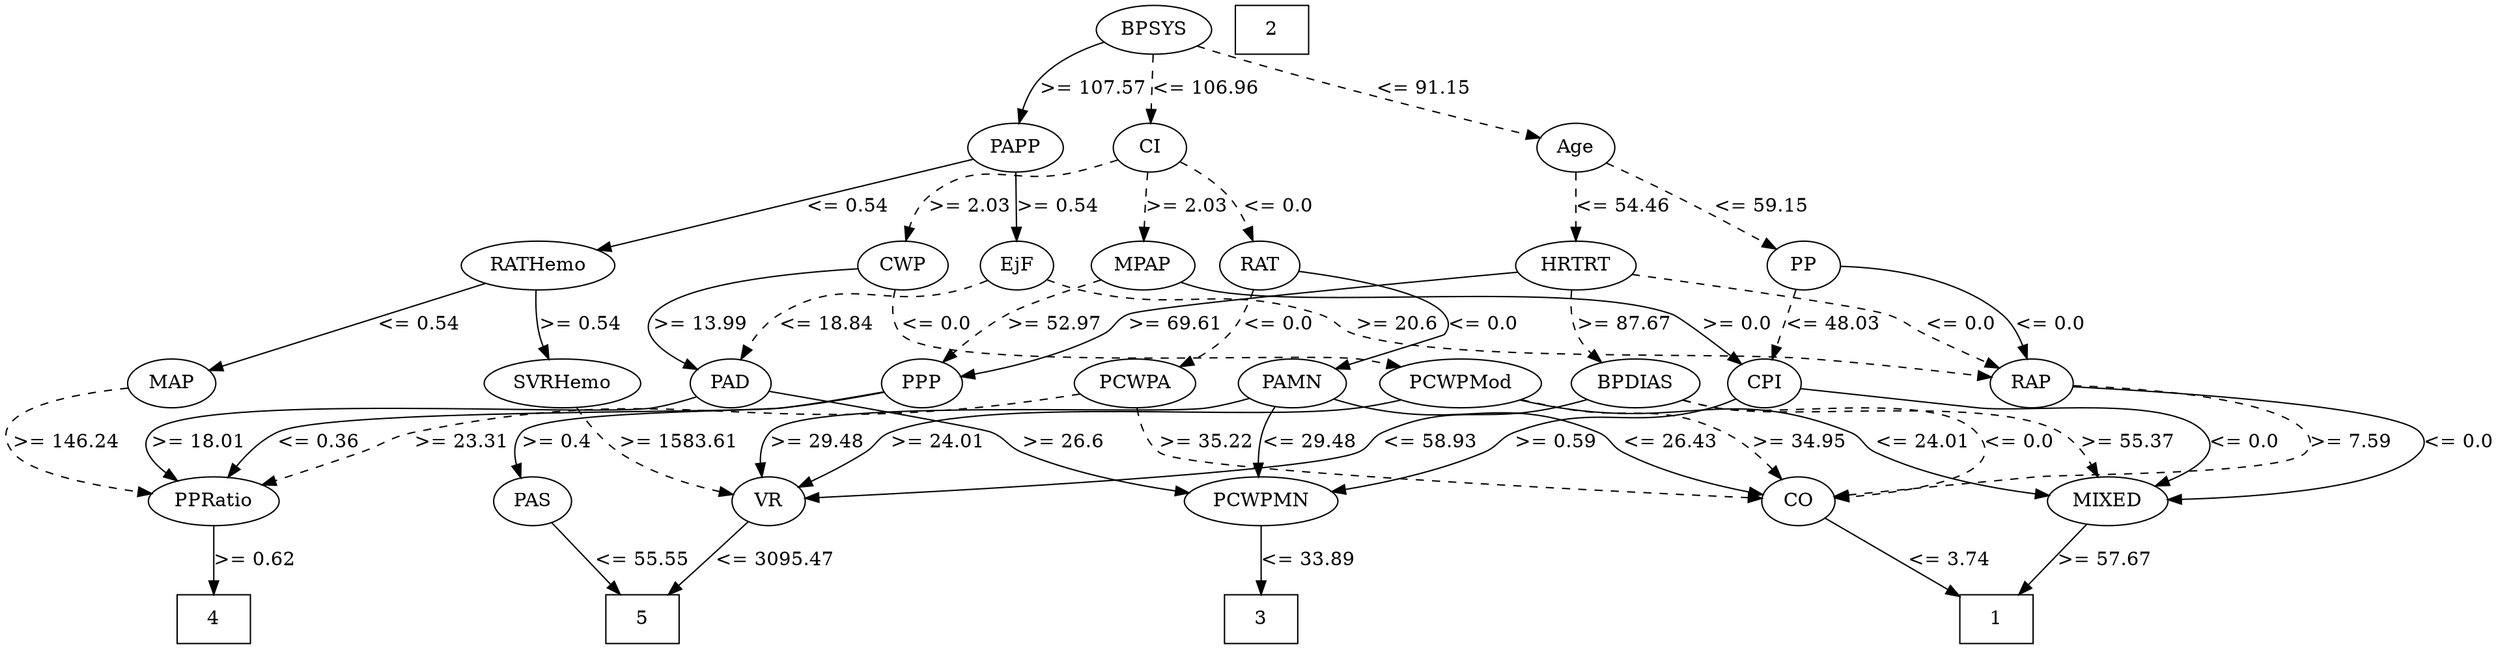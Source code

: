 strict digraph G {
	graph [bb="0,0,1475.4,471"];
	node [label="\N"];
	1	[height=0.5,
		pos="1135.4,18",
		shape=box,
		width=0.75];
	2	[height=0.5,
		pos="793.37,453",
		shape=box,
		width=0.75];
	3	[height=0.5,
		pos="605.37,18",
		shape=box,
		width=0.75];
	4	[height=0.5,
		pos="123.37,18",
		shape=box,
		width=0.75];
	5	[height=0.5,
		pos="363.37,18",
		shape=box,
		width=0.75];
	RAP	[height=0.5,
		pos="1299.4,192",
		width=0.77778];
	CO	[height=0.5,
		pos="996.37,105",
		width=0.75];
	RAP -> CO	[label=">= 7.59",
		lp="1372.9,148.5",
		op=">=",
		param=7.59,
		pos="e,1023.1,108.19 1321.4,180.44 1339.4,170.44 1360,154.92 1347.4,141 1342.1,135.21 1122.4,116.43 1033.3,109.03",
		style=dashed];
	MIXED	[height=0.5,
		pos="1249.4,105",
		width=1.125];
	RAP -> MIXED	[label="<= 0.0",
		lp="1456.4,148.5",
		op="<=",
		param=0.0,
		pos="e,1289.6,107.94 1327.5,189.88 1374.4,187 1460.9,176.8 1431.4,141 1415,121.12 1347.8,112.42 1299.8,108.68",
		style=solid];
	CO -> 1	[label="<= 3.74",
		lp="1095.9,61.5",
		op="<=",
		param=3.74,
		pos="e,1108.3,35.531 1015.7,92.181 1037.3,78.943 1072.9,57.202 1099.6,40.85",
		style=solid];
	MIXED -> 1	[label=">= 57.67",
		lp="1224.4,61.5",
		op=">=",
		param=57.67,
		pos="e,1158.5,36.271 1229.5,89.194 1212.2,76.292 1186.8,57.359 1166.8,42.407",
		style=solid];
	PAS	[height=0.5,
		pos="315.37,105",
		width=0.75];
	PAS -> 5	[label="<= 55.55",
		lp="368.37,61.5",
		op="<=",
		param=55.55,
		pos="e,353.72,36.083 324.4,88.012 331.26,75.862 340.84,58.898 348.78,44.83",
		style=solid];
	PAD	[height=0.5,
		pos="452.37,192",
		width=0.79437];
	PCWPMN	[height=0.5,
		pos="605.37,105",
		width=1.3902];
	PAD -> PCWPMN	[label=">= 26.6",
		lp="475.87,148.5",
		op=">=",
		param=26.6,
		pos="e,568.37,117.21 447.73,173.82 445.95,163.18 445.88,149.9 453.37,141 480.49,108.79 505.44,132.84 546.37,123 550.39,122.03 554.55,\
120.97 558.71,119.86",
		style=solid];
	PPRatio	[height=0.5,
		pos="123.37,105",
		width=1.1013];
	PAD -> PPRatio	[label=">= 18.01",
		lp="112.37,148.5",
		op=">=",
		param=18.01,
		pos="e,101.62,120.29 431.15,179.87 425.81,177.53 419.99,175.36 414.37,174 378.9,165.4 111.46,182.51 86.37,156 77.97,147.13 84.225,136.33 \
93.82,127.04",
		style=solid];
	PCWPMN -> 3	[label="<= 33.89",
		lp="631.37,61.5",
		op="<=",
		param=33.89,
		pos="e,605.37,36.175 605.37,86.799 605.37,75.163 605.37,59.548 605.37,46.237",
		style=solid];
	PPRatio -> 4	[label=">= 0.62",
		lp="145.87,61.5",
		op=">=",
		param=0.62,
		pos="e,123.37,36.175 123.37,86.799 123.37,75.163 123.37,59.548 123.37,46.237",
		style=solid];
	PAMN	[height=0.5,
		pos="715.37,192",
		width=1.0139];
	PAMN -> CO	[label="<= 26.43",
		lp="772.37,148.5",
		op="<=",
		param=26.43,
		pos="e,969.29,106.93 721.53,173.83 726.48,162.62 734.56,148.69 746.37,141 780.66,118.66 898,110.29 958.95,107.39",
		style=solid];
	PAMN -> PCWPMN	[label="<= 29.48",
		lp="622.37,148.5",
		op="<=",
		param=29.48,
		pos="e,596.22,122.9 687.32,180.07 681.43,177.93 675.23,175.8 669.37,174 637.43,164.19 616.98,182.31 596.37,156 591.19,149.39 591.11,140.77 \
593.05,132.56",
		style=solid];
	VR	[height=0.5,
		pos="510.37,105",
		width=0.75];
	PAMN -> VR	[label=">= 29.48",
		lp="562.37,148.5",
		op=">=",
		param=29.48,
		pos="e,514.81,123.13 687.95,179.75 681.91,177.59 675.48,175.52 669.37,174 611.49,159.57 585.16,190.31 536.37,156 528.26,150.3 522.5,141.27 \
518.49,132.45",
		style=solid];
	VR -> 5	[label="<= 3095.47",
		lp="478.87,61.5",
		op="<=",
		param=3095.47,
		pos="e,390.62,34.754 490.55,92.537 467.28,79.084 428.24,56.509 399.54,39.913",
		style=solid];
	CWP	[height=0.5,
		pos="530.37,279",
		width=0.84854];
	CWP -> PAD	[label=">= 13.99",
		lp="470.37,235.5",
		op=">=",
		param=13.99,
		pos="e,444.17,209.58 500.74,274.4 481.16,270.31 456.88,261.59 444.37,243 439.75,236.13 439.61,227.54 441.28,219.43",
		style=solid];
	PCWPMod	[height=0.5,
		pos="880.37,192",
		width=1.4444];
	CWP -> PCWPMod	[label="<= 0.0",
		lp="609.37,235.5",
		op="<=",
		param=0.0,
		pos="e,833.69,200 547.06,263.69 563.91,249.3 587.81,229.08 590.37,228 660.35,198.4 684.97,219.33 760.37,210 781,207.45 803.57,204.33 \
823.52,201.47",
		style=dashed];
	PCWPMod -> CO	[label=">= 34.95",
		lp="991.37,148.5",
		op=">=",
		param=34.95,
		pos="e,984.06,121.29 911.77,177.53 923.74,171.72 937.19,164.33 948.37,156 958.82,148.21 969.01,138.07 977.3,128.95",
		style=dashed];
	PCWPMod -> MIXED	[label="<= 24.01",
		lp="1133.4,148.5",
		op="<=",
		param=24.01,
		pos="e,1213,113.14 929.11,185.4 968.59,180.1 1025.3,170.72 1073.4,156 1089.2,151.16 1091.7,146.33 1107.4,141 1138.7,130.31 1175,121.42 \
1203,115.28",
		style=solid];
	PCWPMod -> VR	[label=">= 24.01",
		lp="847.37,148.5",
		op=">=",
		param=24.01,
		pos="e,530.44,117.07 854.96,176.25 844.5,170.09 832.29,162.8 821.37,156 811.01,149.55 809.94,144.89 798.37,141 691.95,105.19 654.99,151.46 \
546.37,123 544.2,122.43 542,121.73 539.81,120.95",
		style=solid];
	PCWPA	[height=0.5,
		pos="546.37,192",
		width=1.1555];
	PCWPA -> CO	[label=">= 35.22",
		lp="702.37,148.5",
		op=">=",
		param=35.22,
		pos="e,969.12,105.53 578.37,180.31 605.73,171.12 641.72,158.9 648.37,156 661.31,150.36 662.88,145.18 676.37,141 775.08,110.43 898.13,\
105.76 958.87,105.52",
		style=dashed];
	PCWPA -> PPRatio	[label=">= 23.31",
		lp="187.37,148.5",
		op=">=",
		param=23.31,
		pos="e,131.4,123.09 515,180.03 507.06,177.66 498.47,175.43 490.37,174 418.26,161.27 226.05,190.32 161.37,156 151.15,150.58 142.88,141.06 \
136.69,131.78",
		style=dashed];
	CI	[height=0.5,
		pos="710.37,366",
		width=0.75];
	CI -> CWP	[label=">= 2.03",
		lp="670.87,322.5",
		op=">=",
		param=2.03,
		pos="e,554.39,290.47 691.18,353.14 673.27,342.37 645.6,326.46 620.37,315 598.87,305.23 592.36,305.62 570.37,297 568.18,296.14 565.92,\
295.24 563.66,294.31",
		style=dashed];
	MPAP	[height=0.5,
		pos="786.37,279",
		width=0.97491];
	CI -> MPAP	[label=">= 2.03",
		lp="784.87,322.5",
		op=">=",
		param=2.03,
		pos="e,775.9,296.48 727.11,351.82 734.59,345.57 743.29,337.78 750.37,330 757.42,322.25 764.35,313.11 770.21,304.77",
		style=dashed];
	RAT	[height=0.5,
		pos="705.37,279",
		width=0.76389];
	CI -> RAT	[label="<= 0.0",
		lp="727.37,322.5",
		op="<=",
		param=0.0,
		pos="e,706.38,297.18 709.36,347.8 708.67,336.16 707.76,320.55 706.97,307.24",
		style=dashed];
	PPP	[height=0.5,
		pos="633.37,192",
		width=0.75];
	MPAP -> PPP	[label=">= 52.97",
		lp="794.37,235.5",
		op=">=",
		param=52.97,
		pos="e,653.97,203.72 779.35,261.08 773.89,249.99 765.22,236.1 753.37,228 721.84,206.46 705.54,222.23 669.37,210 667.46,209.35 665.51,\
208.63 663.56,207.86",
		style=dashed];
	CPI	[height=0.5,
		pos="1169.4,192",
		width=0.75];
	MPAP -> CPI	[label=">= 0.0",
		lp="1029.4,235.5",
		op=">=",
		param=0.0,
		pos="e,1144.6,199.51 820.08,273.62 857.69,268.29 920.12,258.08 972.37,243 989.82,237.97 992.95,233.12 1010.4,228 1049.9,216.38 1061.1,\
219 1101.4,210 1112.3,207.56 1124.1,204.69 1134.7,202.01",
		style=solid];
	RAT -> PAMN	[label="<= 0.0",
		lp="730.37,235.5",
		op="<=",
		param=0.0,
		pos="e,713.35,210.18 707.39,260.8 708.76,249.16 710.6,233.55 712.17,220.24",
		style=solid];
	RAT -> PCWPA	[label="<= 0.0",
		lp="674.37,235.5",
		op="<=",
		param=0.0,
		pos="e,577.75,203.92 688.34,264.78 673.95,254 652.53,238.84 632.37,228 618.18,220.37 601.97,213.36 587.47,207.65",
		style=dashed];
	SVRHemo	[height=0.5,
		pos="355.37,192",
		width=1.3902];
	SVRHemo -> VR	[label=">= 1583.61",
		lp="410.87,148.5",
		op=">=",
		param=1583.61,
		pos="e,483.27,106.6 359.24,173.86 362.56,162.95 368.43,149.37 378.37,141 404.95,118.64 444.34,110.41 473.17,107.46",
		style=dashed];
	BPSYS	[height=0.5,
		pos="710.37,453",
		width=1.0471];
	BPSYS -> CI	[label="<= 106.96",
		lp="739.37,409.5",
		op="<=",
		param=106.96,
		pos="e,710.37,384.18 710.37,434.8 710.37,423.16 710.37,407.55 710.37,394.24",
		style=dashed];
	PAPP	[height=0.5,
		pos="574.37,366",
		width=0.88889];
	BPSYS -> PAPP	[label=">= 107.57",
		lp="677.37,409.5",
		op=">=",
		param=107.57,
		pos="e,593.57,380.59 686.26,438.98 674.68,432.57 660.67,424.61 648.37,417 632.8,407.36 615.84,395.97 602.09,386.5",
		style=solid];
	Age	[height=0.5,
		pos="1055.4,366",
		width=0.75];
	BPSYS -> Age	[label="<= 91.15",
		lp="904.37,409.5",
		op="<=",
		param=91.15,
		pos="e,1029.6,371.78 739.02,441.01 745.04,438.88 751.38,436.76 757.37,435 850.84,407.55 963.49,384.5 1019.8,373.66",
		style=dashed];
	RATHemo	[height=0.5,
		pos="355.37,279",
		width=1.375];
	PAPP -> RATHemo	[label="<= 0.54",
		lp="500.87,322.5",
		op="<=",
		param=0.54,
		pos="e,387.86,292.61 548.82,355.08 511.61,340.64 442.07,313.65 397.29,296.27",
		style=solid];
	EjF	[height=0.5,
		pos="606.37,279",
		width=0.75];
	PAPP -> EjF	[label=">= 0.54",
		lp="597.87,322.5",
		op=">=",
		param=0.54,
		pos="e,590.14,293.71 571.84,347.76 571.08,337.85 571.33,325.35 575.37,315 577.28,310.12 580.2,305.47 583.49,301.25",
		style=solid];
	HRTRT	[height=0.5,
		pos="1055.4,279",
		width=1.1013];
	Age -> HRTRT	[label="<= 54.46",
		lp="1081.4,322.5",
		op="<=",
		param=54.46,
		pos="e,1055.4,297.18 1055.4,347.8 1055.4,336.16 1055.4,320.55 1055.4,307.24",
		style=dashed];
	PP	[height=0.5,
		pos="1163.4,279",
		width=0.75];
	Age -> PP	[label="<= 59.15",
		lp="1153.4,322.5",
		op="<=",
		param=59.15,
		pos="e,1149.5,294.85 1075.5,353.81 1086.5,347.36 1100.1,338.81 1111.4,330 1122.2,321.58 1133.2,311.23 1142.4,302.13",
		style=dashed];
	BPDIAS	[height=0.5,
		pos="1050.4,192",
		width=1.1735];
	BPDIAS -> CO	[label="<= 0.0",
		lp="1050.4,148.5",
		op="<=",
		param=0.0,
		pos="e,1009,121.29 1042,173.94 1037,164.09 1030.2,151.59 1023.4,141 1020.9,137.13 1018,133.15 1015.2,129.32",
		style=dashed];
	BPDIAS -> MIXED	[label=">= 55.37",
		lp="1264.4,148.5",
		op=">=",
		param=55.37,
		pos="e,1246,123.36 1087.5,183.28 1101.9,180.34 1118.4,176.97 1133.4,174 1175.1,165.73 1194.1,182.51 1227.4,156 1234.6,150.22 1239.5,141.57 \
1242.9,133.08",
		style=dashed];
	BPDIAS -> VR	[label="<= 58.93",
		lp="918.37,148.5",
		op="<=",
		param=58.93,
		pos="e,530.42,117.13 1009.5,187.04 976.56,182.68 929.81,173.77 892.37,156 882.65,151.39 883.43,144.81 873.37,141 805.3,115.25 616.92,\
140.87 546.37,123 544.19,122.45 541.99,121.76 539.8,120.99",
		style=solid];
	HRTRT -> RAP	[label="<= 0.0",
		lp="1254.4,235.5",
		op="<=",
		param=0.0,
		pos="e,1277.8,203.64 1089.4,269.73 1101.4,266.88 1114.9,263.72 1127.4,261 1166.8,252.36 1179.8,259.97 1216.4,243 1226.1,238.48 1226.4,\
233.94 1235.4,228 1245.9,221.03 1258,214.18 1268.7,208.41",
		style=dashed];
	HRTRT -> BPDIAS	[label=">= 87.67",
		lp="1078.4,235.5",
		op=">=",
		param=87.67,
		pos="e,1051.4,210.18 1054.4,260.8 1053.7,249.16 1052.8,233.55 1052,220.24",
		style=dashed];
	HRTRT -> PPP	[label=">= 69.61",
		lp="942.37,235.5",
		op=">=",
		param=69.61,
		pos="e,653.44,204.04 1017.9,272.95 989.04,268.05 948.74,258.94 916.37,243 906.72,238.25 907.39,231.93 897.37,228 802.73,190.91 767.6,\
236.13 669.37,210 667.2,209.42 665,208.72 662.81,207.93",
		style=solid];
	PPP -> PAS	[label=">= 0.4",
		lp="344.37,148.5",
		op=">=",
		param=0.4,
		pos="e,313.93,123.43 613.31,179.91 608.25,177.57 602.72,175.39 597.37,174 568.05,166.4 348.15,175.97 325.37,156 318.93,150.36 315.93,\
141.85 314.69,133.44",
		style=solid];
	PPP -> PPRatio	[label="<= 0.36",
		lp="290.87,148.5",
		op="<=",
		param=0.36,
		pos="e,152.7,117.2 613.32,179.87 608.26,177.53 602.73,175.36 597.37,174 455.41,138.07 412.08,184.14 268.37,156 247.83,151.98 197.83,134.04 \
162.3,120.79",
		style=solid];
	RATHemo -> SVRHemo	[label=">= 0.54",
		lp="377.87,235.5",
		op=">=",
		param=0.54,
		pos="e,355.37,210.18 355.37,260.8 355.37,249.16 355.37,233.55 355.37,220.24",
		style=solid];
	MAP	[height=0.5,
		pos="130.37,192",
		width=0.84854];
	RATHemo -> MAP	[label="<= 0.54",
		lp="278.87,235.5",
		op="<=",
		param=0.54,
		pos="e,155.35,202.44 322.17,265.46 279.98,249.52 207.52,222.15 164.77,206",
		style=solid];
	MAP -> PPRatio	[label=">= 146.24",
		lp="34.37,148.5",
		op=">=",
		param=146.24,
		pos="e,84.629,108.93 100.86,186.88 67.668,181.57 16.878,171.17 5.3704,156 -15.746,128.16 33.457,115.66 74.647,110.16",
		style=dashed];
	CPI -> MIXED	[label="<= 0.0",
		lp="1324.4,148.5",
		op="<=",
		param=0.0,
		pos="e,1277.3,118.05 1194.9,186.01 1231.7,178.59 1295.8,164.58 1302.4,156 1311.7,143.94 1300.5,132.17 1286.1,123.08",
		style=solid];
	CPI -> PCWPMN	[label=">= 0.59",
		lp="1189.9,148.5",
		op=">=",
		param=0.59,
		pos="e,655.02,108.34 1170.8,173.56 1170.7,162.54 1168.4,148.92 1159.4,141 1150.2,132.95 806.64,115.63 665.24,108.83",
		style=solid];
	PP -> RAP	[label="<= 0.0",
		lp="1306.4,235.5",
		op="<=",
		param=0.0,
		pos="e,1295.8,210.01 1190.4,276.04 1215.7,272.87 1253.1,264.61 1277.4,243 1284.3,236.84 1289.1,228.09 1292.5,219.63",
		style=solid];
	PP -> CPI	[label="<= 48.03",
		lp="1190.4,235.5",
		op="<=",
		param=48.03,
		pos="e,1166.5,210.04 1163.2,260.85 1163.2,251.19 1163.5,238.9 1164.4,228 1164.6,225.43 1164.9,222.76 1165.2,220.1",
		style=dashed];
	EjF -> RAP	[label=">= 20.6",
		lp="870.87,235.5",
		op=">=",
		param=20.6,
		pos="e,1273.2,198.67 630.31,270.52 641.74,267.18 655.66,263.46 668.37,261 736.89,247.73 758.5,266.06 824.37,243 836.24,238.84 836.37,\
231.77 848.37,228 924.15,204.19 1126.5,219.09 1205.4,210 1224.5,207.8 1245.6,204.11 1262.9,200.72",
		style=dashed];
	EjF -> PAD	[label="<= 18.84",
		lp="545.37,235.5",
		op="<=",
		param=18.84,
		pos="e,469.55,206.76 585.21,267.57 580.37,265.31 575.23,263 570.37,261 548.14,251.86 540.58,254.32 519.37,243 510.78,238.42 492.79,224.91 \
477.62,213.08",
		style=dashed];
}
